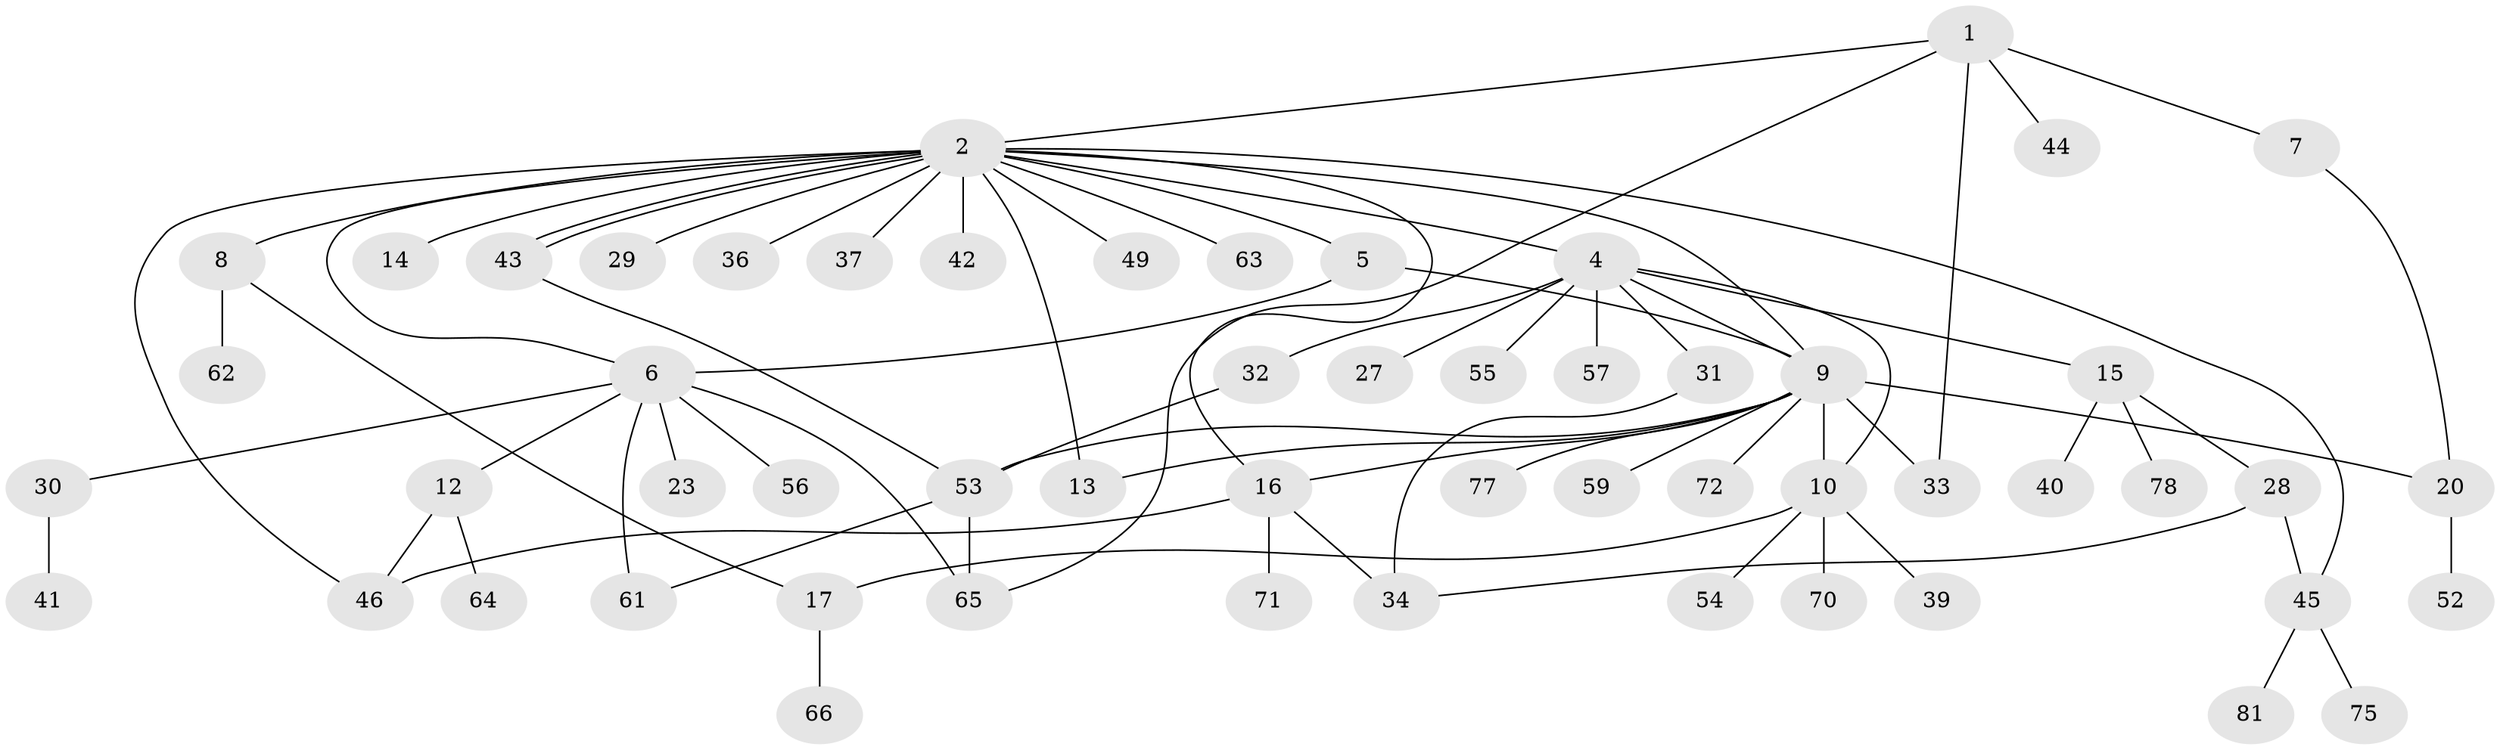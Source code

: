 // original degree distribution, {6: 0.037037037037037035, 15: 0.012345679012345678, 8: 0.024691358024691357, 3: 0.18518518518518517, 4: 0.037037037037037035, 10: 0.012345679012345678, 5: 0.024691358024691357, 2: 0.2222222222222222, 7: 0.012345679012345678, 1: 0.43209876543209874}
// Generated by graph-tools (version 1.1) at 2025/11/02/27/25 16:11:11]
// undirected, 56 vertices, 75 edges
graph export_dot {
graph [start="1"]
  node [color=gray90,style=filled];
  1 [super="+50"];
  2 [super="+3"];
  4 [super="+19"];
  5;
  6 [super="+35"];
  7 [super="+80"];
  8 [super="+24"];
  9 [super="+18"];
  10 [super="+11"];
  12 [super="+25"];
  13 [super="+51"];
  14 [super="+68"];
  15 [super="+26"];
  16 [super="+21"];
  17 [super="+22"];
  20 [super="+47"];
  23;
  27 [super="+48"];
  28;
  29;
  30 [super="+38"];
  31;
  32;
  33 [super="+79"];
  34 [super="+76"];
  36;
  37;
  39;
  40;
  41;
  42;
  43 [super="+58"];
  44 [super="+60"];
  45 [super="+69"];
  46;
  49;
  52;
  53 [super="+67"];
  54;
  55 [super="+74"];
  56;
  57;
  59;
  61;
  62;
  63;
  64;
  65 [super="+73"];
  66;
  70;
  71;
  72;
  75;
  77;
  78;
  81;
  1 -- 2;
  1 -- 7;
  1 -- 33;
  1 -- 44;
  1 -- 65;
  2 -- 4;
  2 -- 5;
  2 -- 6;
  2 -- 8;
  2 -- 14;
  2 -- 16;
  2 -- 37;
  2 -- 42;
  2 -- 43;
  2 -- 43;
  2 -- 45;
  2 -- 46;
  2 -- 49;
  2 -- 29;
  2 -- 36;
  2 -- 9;
  2 -- 13;
  2 -- 63;
  4 -- 9;
  4 -- 15;
  4 -- 27;
  4 -- 31;
  4 -- 32;
  4 -- 57;
  4 -- 55;
  4 -- 10;
  5 -- 6;
  5 -- 9;
  6 -- 12;
  6 -- 23;
  6 -- 30;
  6 -- 56;
  6 -- 65;
  6 -- 61;
  7 -- 20;
  8 -- 62;
  8 -- 17;
  9 -- 10 [weight=2];
  9 -- 16;
  9 -- 33;
  9 -- 72;
  9 -- 77;
  9 -- 53;
  9 -- 59;
  9 -- 13;
  9 -- 20;
  10 -- 54;
  10 -- 70;
  10 -- 17;
  10 -- 39;
  12 -- 64;
  12 -- 46;
  15 -- 28;
  15 -- 78;
  15 -- 40;
  16 -- 34;
  16 -- 46;
  16 -- 71;
  17 -- 66;
  20 -- 52;
  28 -- 45;
  28 -- 34;
  30 -- 41;
  31 -- 34;
  32 -- 53;
  43 -- 53;
  45 -- 81;
  45 -- 75;
  53 -- 61;
  53 -- 65;
}
